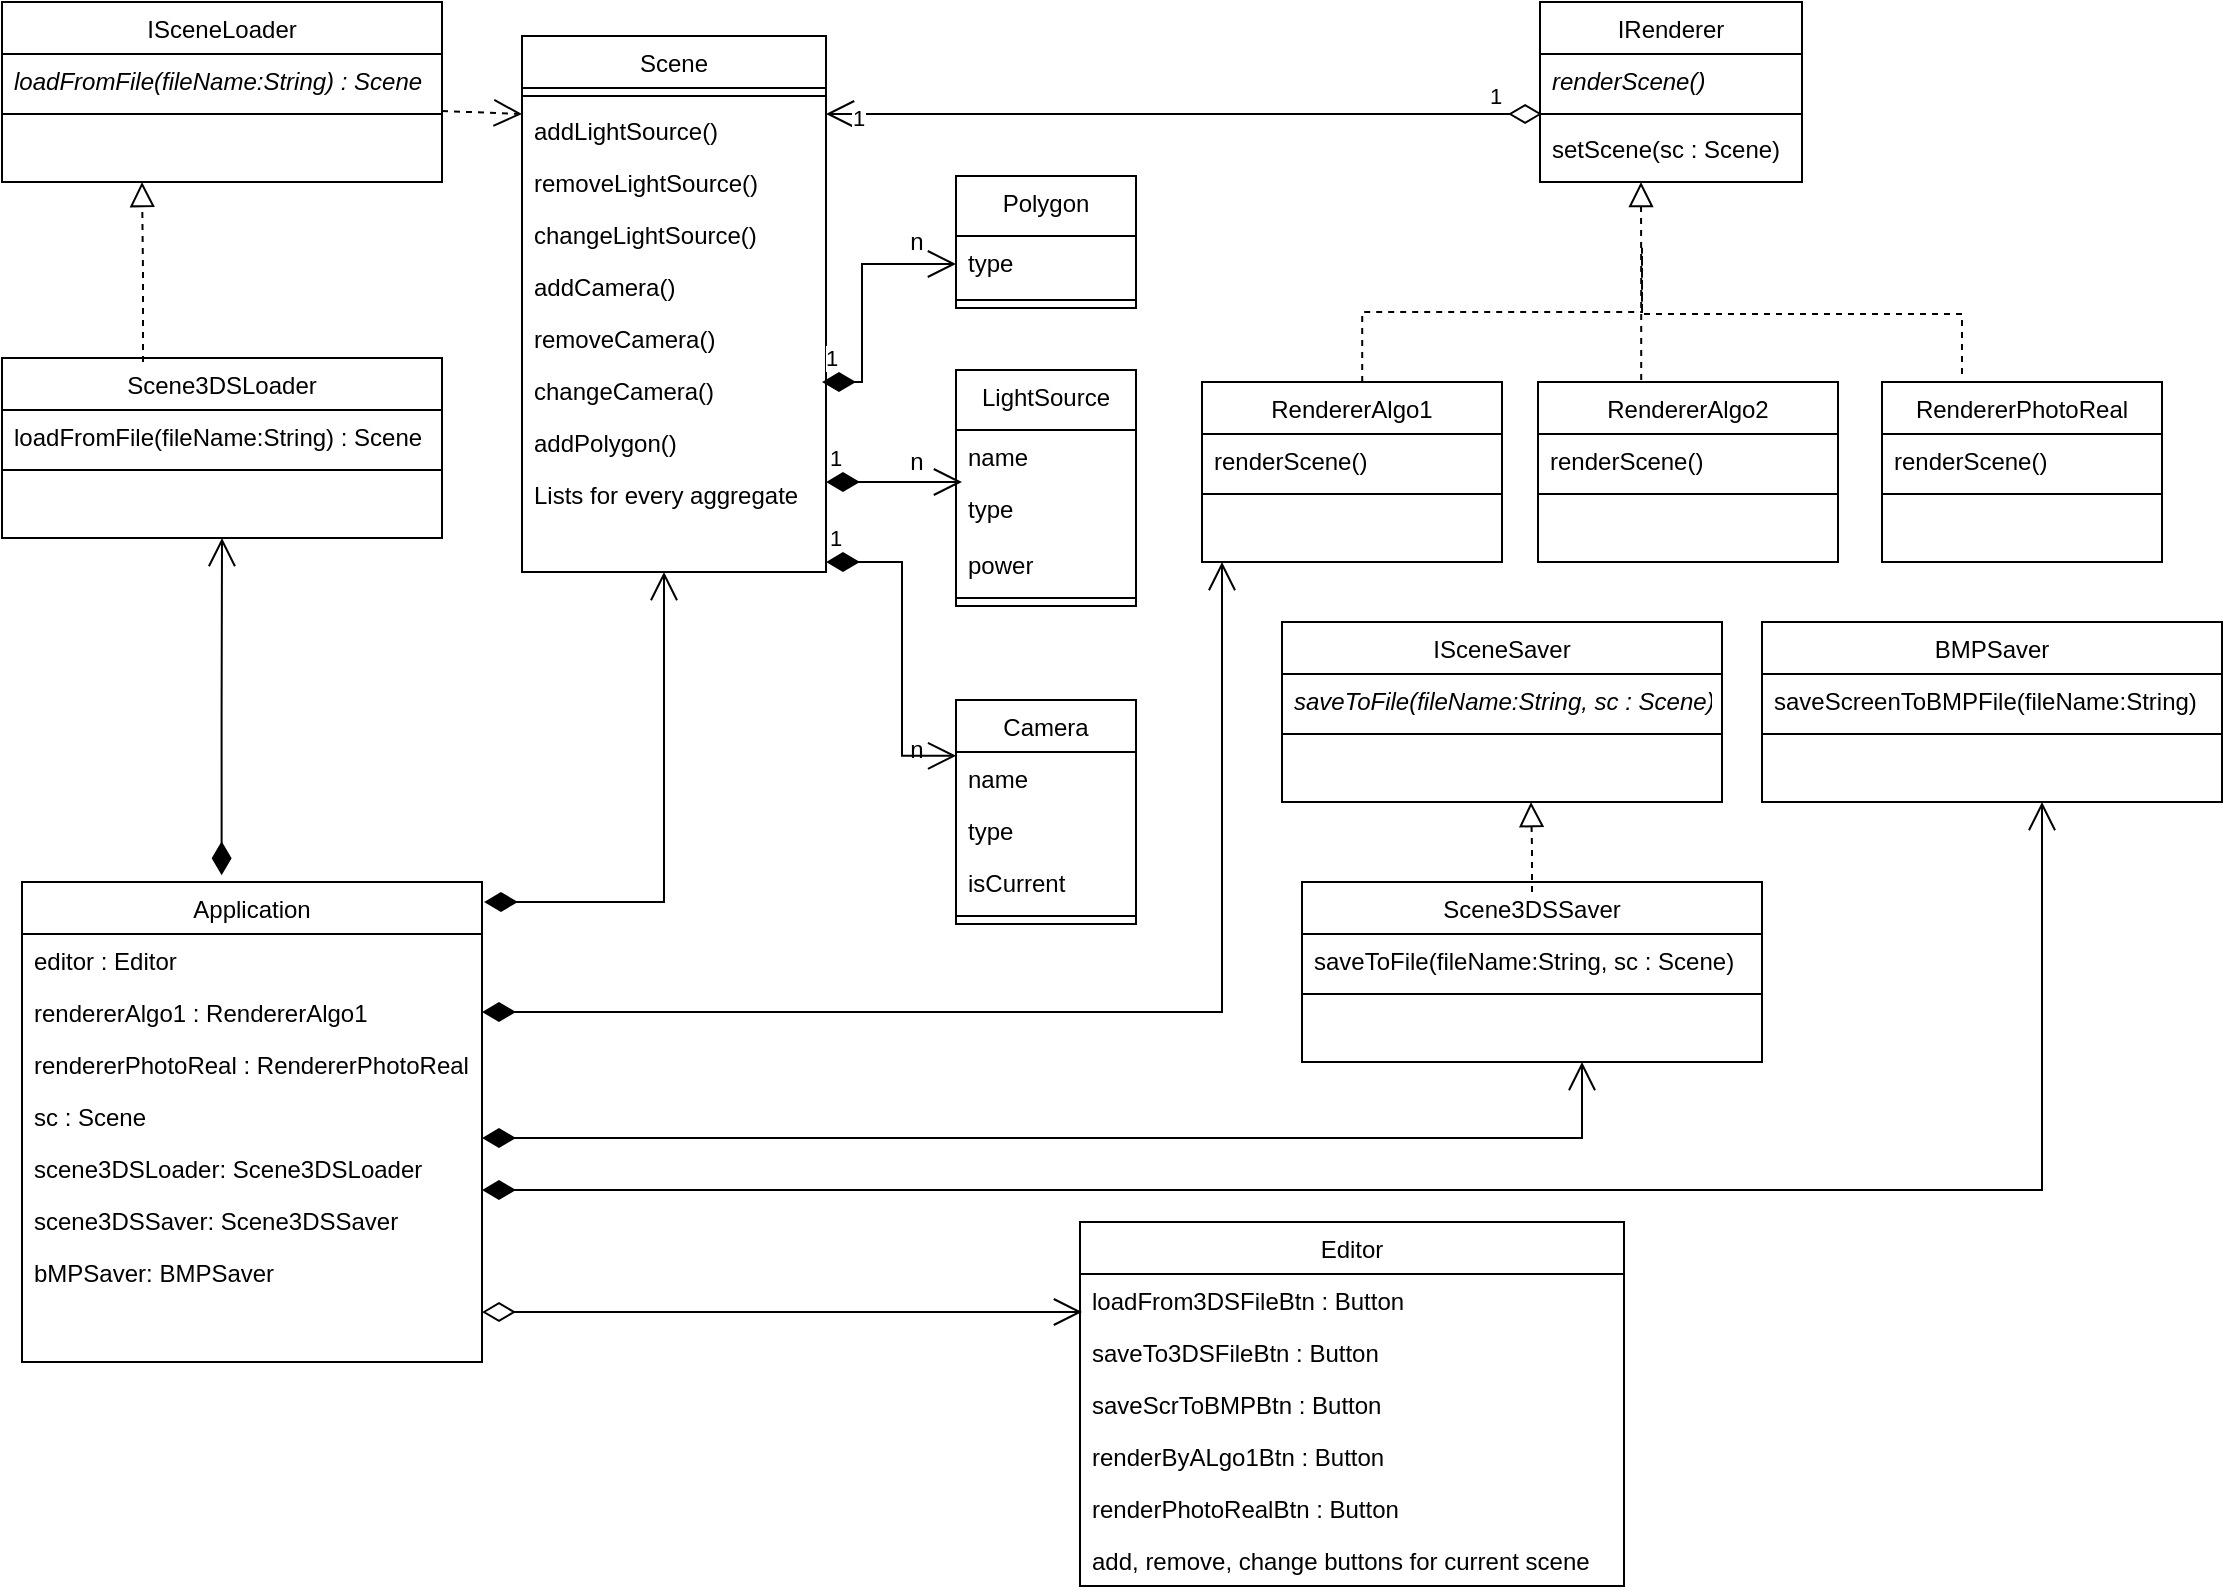 <mxfile version="16.5.2" type="device"><diagram id="C5RBs43oDa-KdzZeNtuy" name="Page-1"><mxGraphModel dx="1138" dy="497" grid="1" gridSize="10" guides="1" tooltips="1" connect="1" arrows="1" fold="1" page="1" pageScale="1" pageWidth="1390" pageHeight="980" math="0" shadow="0"><root><mxCell id="WIyWlLk6GJQsqaUBKTNV-0"/><mxCell id="WIyWlLk6GJQsqaUBKTNV-1" parent="WIyWlLk6GJQsqaUBKTNV-0"/><mxCell id="zkfFHV4jXpPFQw0GAbJ--6" value="Scene" style="swimlane;fontStyle=0;align=center;verticalAlign=top;childLayout=stackLayout;horizontal=1;startSize=26;horizontalStack=0;resizeParent=1;resizeLast=0;collapsible=1;marginBottom=0;rounded=0;shadow=0;strokeWidth=1;" parent="WIyWlLk6GJQsqaUBKTNV-1" vertex="1"><mxGeometry x="400" y="77" width="152" height="268" as="geometry"><mxRectangle x="120" y="360" width="160" height="26" as="alternateBounds"/></mxGeometry></mxCell><mxCell id="zkfFHV4jXpPFQw0GAbJ--9" value="" style="line;html=1;strokeWidth=1;align=left;verticalAlign=middle;spacingTop=-1;spacingLeft=3;spacingRight=3;rotatable=0;labelPosition=right;points=[];portConstraint=eastwest;" parent="zkfFHV4jXpPFQw0GAbJ--6" vertex="1"><mxGeometry y="26" width="152" height="8" as="geometry"/></mxCell><mxCell id="2hxpH5w9TuHF01aktV_q-33" value="addLightSource()" style="text;align=left;verticalAlign=top;spacingLeft=4;spacingRight=4;overflow=hidden;rotatable=0;points=[[0,0.5],[1,0.5]];portConstraint=eastwest;rounded=0;shadow=0;html=0;" parent="zkfFHV4jXpPFQw0GAbJ--6" vertex="1"><mxGeometry y="34" width="152" height="26" as="geometry"/></mxCell><mxCell id="2hxpH5w9TuHF01aktV_q-32" value="removeLightSource()" style="text;align=left;verticalAlign=top;spacingLeft=4;spacingRight=4;overflow=hidden;rotatable=0;points=[[0,0.5],[1,0.5]];portConstraint=eastwest;rounded=0;shadow=0;html=0;" parent="zkfFHV4jXpPFQw0GAbJ--6" vertex="1"><mxGeometry y="60" width="152" height="26" as="geometry"/></mxCell><mxCell id="2hxpH5w9TuHF01aktV_q-34" value="changeLightSource()" style="text;align=left;verticalAlign=top;spacingLeft=4;spacingRight=4;overflow=hidden;rotatable=0;points=[[0,0.5],[1,0.5]];portConstraint=eastwest;rounded=0;shadow=0;html=0;" parent="zkfFHV4jXpPFQw0GAbJ--6" vertex="1"><mxGeometry y="86" width="152" height="26" as="geometry"/></mxCell><mxCell id="6HVsxSzAW9lzDEwn9dUi-0" value="addCamera()" style="text;align=left;verticalAlign=top;spacingLeft=4;spacingRight=4;overflow=hidden;rotatable=0;points=[[0,0.5],[1,0.5]];portConstraint=eastwest;rounded=0;shadow=0;html=0;" vertex="1" parent="zkfFHV4jXpPFQw0GAbJ--6"><mxGeometry y="112" width="152" height="26" as="geometry"/></mxCell><mxCell id="6HVsxSzAW9lzDEwn9dUi-1" value="removeCamera()" style="text;align=left;verticalAlign=top;spacingLeft=4;spacingRight=4;overflow=hidden;rotatable=0;points=[[0,0.5],[1,0.5]];portConstraint=eastwest;rounded=0;shadow=0;html=0;" vertex="1" parent="zkfFHV4jXpPFQw0GAbJ--6"><mxGeometry y="138" width="152" height="26" as="geometry"/></mxCell><mxCell id="6HVsxSzAW9lzDEwn9dUi-2" value="changeCamera()" style="text;align=left;verticalAlign=top;spacingLeft=4;spacingRight=4;overflow=hidden;rotatable=0;points=[[0,0.5],[1,0.5]];portConstraint=eastwest;rounded=0;shadow=0;html=0;" vertex="1" parent="zkfFHV4jXpPFQw0GAbJ--6"><mxGeometry y="164" width="152" height="26" as="geometry"/></mxCell><mxCell id="6HVsxSzAW9lzDEwn9dUi-39" value="addPolygon()" style="text;align=left;verticalAlign=top;spacingLeft=4;spacingRight=4;overflow=hidden;rotatable=0;points=[[0,0.5],[1,0.5]];portConstraint=eastwest;rounded=0;shadow=0;html=0;" vertex="1" parent="zkfFHV4jXpPFQw0GAbJ--6"><mxGeometry y="190" width="152" height="26" as="geometry"/></mxCell><mxCell id="6HVsxSzAW9lzDEwn9dUi-40" value="Lists for every aggregate" style="text;align=left;verticalAlign=top;spacingLeft=4;spacingRight=4;overflow=hidden;rotatable=0;points=[[0,0.5],[1,0.5]];portConstraint=eastwest;rounded=0;shadow=0;html=0;" vertex="1" parent="zkfFHV4jXpPFQw0GAbJ--6"><mxGeometry y="216" width="152" height="26" as="geometry"/></mxCell><mxCell id="2hxpH5w9TuHF01aktV_q-7" value="LightSource" style="swimlane;fontStyle=0;align=center;verticalAlign=top;childLayout=stackLayout;horizontal=1;startSize=30;horizontalStack=0;resizeParent=1;resizeLast=0;collapsible=1;marginBottom=0;rounded=0;shadow=0;strokeWidth=1;" parent="WIyWlLk6GJQsqaUBKTNV-1" vertex="1"><mxGeometry x="617" y="244" width="90" height="118" as="geometry"><mxRectangle x="120" y="360" width="160" height="26" as="alternateBounds"/></mxGeometry></mxCell><mxCell id="2hxpH5w9TuHF01aktV_q-8" value="name" style="text;align=left;verticalAlign=top;spacingLeft=4;spacingRight=4;overflow=hidden;rotatable=0;points=[[0,0.5],[1,0.5]];portConstraint=eastwest;" parent="2hxpH5w9TuHF01aktV_q-7" vertex="1"><mxGeometry y="30" width="90" height="26" as="geometry"/></mxCell><mxCell id="2hxpH5w9TuHF01aktV_q-9" value="type" style="text;align=left;verticalAlign=top;spacingLeft=4;spacingRight=4;overflow=hidden;rotatable=0;points=[[0,0.5],[1,0.5]];portConstraint=eastwest;rounded=0;shadow=0;html=0;" parent="2hxpH5w9TuHF01aktV_q-7" vertex="1"><mxGeometry y="56" width="90" height="28" as="geometry"/></mxCell><mxCell id="6HVsxSzAW9lzDEwn9dUi-3" value="power" style="text;align=left;verticalAlign=top;spacingLeft=4;spacingRight=4;overflow=hidden;rotatable=0;points=[[0,0.5],[1,0.5]];portConstraint=eastwest;rounded=0;shadow=0;html=0;" vertex="1" parent="2hxpH5w9TuHF01aktV_q-7"><mxGeometry y="84" width="90" height="26" as="geometry"/></mxCell><mxCell id="2hxpH5w9TuHF01aktV_q-10" value="" style="line;html=1;strokeWidth=1;align=left;verticalAlign=middle;spacingTop=-1;spacingLeft=3;spacingRight=3;rotatable=0;labelPosition=right;points=[];portConstraint=eastwest;" parent="2hxpH5w9TuHF01aktV_q-7" vertex="1"><mxGeometry y="110" width="90" height="8" as="geometry"/></mxCell><mxCell id="2hxpH5w9TuHF01aktV_q-12" value="Camera" style="swimlane;fontStyle=0;align=center;verticalAlign=top;childLayout=stackLayout;horizontal=1;startSize=26;horizontalStack=0;resizeParent=1;resizeLast=0;collapsible=1;marginBottom=0;rounded=0;shadow=0;strokeWidth=1;" parent="WIyWlLk6GJQsqaUBKTNV-1" vertex="1"><mxGeometry x="617" y="409" width="90" height="112" as="geometry"><mxRectangle x="120" y="360" width="160" height="26" as="alternateBounds"/></mxGeometry></mxCell><mxCell id="2hxpH5w9TuHF01aktV_q-13" value="name" style="text;align=left;verticalAlign=top;spacingLeft=4;spacingRight=4;overflow=hidden;rotatable=0;points=[[0,0.5],[1,0.5]];portConstraint=eastwest;" parent="2hxpH5w9TuHF01aktV_q-12" vertex="1"><mxGeometry y="26" width="90" height="26" as="geometry"/></mxCell><mxCell id="2hxpH5w9TuHF01aktV_q-14" value="type" style="text;align=left;verticalAlign=top;spacingLeft=4;spacingRight=4;overflow=hidden;rotatable=0;points=[[0,0.5],[1,0.5]];portConstraint=eastwest;rounded=0;shadow=0;html=0;" parent="2hxpH5w9TuHF01aktV_q-12" vertex="1"><mxGeometry y="52" width="90" height="26" as="geometry"/></mxCell><mxCell id="2hxpH5w9TuHF01aktV_q-15" value="isCurrent" style="text;align=left;verticalAlign=top;spacingLeft=4;spacingRight=4;overflow=hidden;rotatable=0;points=[[0,0.5],[1,0.5]];portConstraint=eastwest;rounded=0;shadow=0;html=0;" parent="2hxpH5w9TuHF01aktV_q-12" vertex="1"><mxGeometry y="78" width="90" height="26" as="geometry"/></mxCell><mxCell id="2hxpH5w9TuHF01aktV_q-16" value="" style="line;html=1;strokeWidth=1;align=left;verticalAlign=middle;spacingTop=-1;spacingLeft=3;spacingRight=3;rotatable=0;labelPosition=right;points=[];portConstraint=eastwest;" parent="2hxpH5w9TuHF01aktV_q-12" vertex="1"><mxGeometry y="104" width="90" height="8" as="geometry"/></mxCell><mxCell id="2hxpH5w9TuHF01aktV_q-24" value="ISceneLoader" style="swimlane;fontStyle=0;align=center;verticalAlign=top;childLayout=stackLayout;horizontal=1;startSize=26;horizontalStack=0;resizeParent=1;resizeLast=0;collapsible=1;marginBottom=0;rounded=0;shadow=0;strokeWidth=1;" parent="WIyWlLk6GJQsqaUBKTNV-1" vertex="1"><mxGeometry x="140" y="60" width="220" height="90" as="geometry"><mxRectangle x="120" y="360" width="160" height="26" as="alternateBounds"/></mxGeometry></mxCell><mxCell id="2hxpH5w9TuHF01aktV_q-25" value="loadFromFile(fileName:String) : Scene" style="text;align=left;verticalAlign=top;spacingLeft=4;spacingRight=4;overflow=hidden;rotatable=0;points=[[0,0.5],[1,0.5]];portConstraint=eastwest;rounded=0;shadow=0;html=0;fontStyle=2" parent="2hxpH5w9TuHF01aktV_q-24" vertex="1"><mxGeometry y="26" width="220" height="26" as="geometry"/></mxCell><mxCell id="2hxpH5w9TuHF01aktV_q-26" value="" style="line;html=1;strokeWidth=1;align=left;verticalAlign=middle;spacingTop=-1;spacingLeft=3;spacingRight=3;rotatable=0;labelPosition=right;points=[];portConstraint=eastwest;" parent="2hxpH5w9TuHF01aktV_q-24" vertex="1"><mxGeometry y="52" width="220" height="8" as="geometry"/></mxCell><mxCell id="2hxpH5w9TuHF01aktV_q-27" value="Scene3DSLoader" style="swimlane;fontStyle=0;align=center;verticalAlign=top;childLayout=stackLayout;horizontal=1;startSize=26;horizontalStack=0;resizeParent=1;resizeLast=0;collapsible=1;marginBottom=0;rounded=0;shadow=0;strokeWidth=1;" parent="WIyWlLk6GJQsqaUBKTNV-1" vertex="1"><mxGeometry x="140" y="238" width="220" height="90" as="geometry"><mxRectangle x="120" y="360" width="160" height="26" as="alternateBounds"/></mxGeometry></mxCell><mxCell id="2hxpH5w9TuHF01aktV_q-28" value="loadFromFile(fileName:String) : Scene" style="text;align=left;verticalAlign=top;spacingLeft=4;spacingRight=4;overflow=hidden;rotatable=0;points=[[0,0.5],[1,0.5]];portConstraint=eastwest;rounded=0;shadow=0;html=0;fontStyle=0" parent="2hxpH5w9TuHF01aktV_q-27" vertex="1"><mxGeometry y="26" width="220" height="26" as="geometry"/></mxCell><mxCell id="2hxpH5w9TuHF01aktV_q-29" value="" style="line;html=1;strokeWidth=1;align=left;verticalAlign=middle;spacingTop=-1;spacingLeft=3;spacingRight=3;rotatable=0;labelPosition=right;points=[];portConstraint=eastwest;" parent="2hxpH5w9TuHF01aktV_q-27" vertex="1"><mxGeometry y="52" width="220" height="8" as="geometry"/></mxCell><mxCell id="2hxpH5w9TuHF01aktV_q-30" value="" style="endArrow=block;endSize=10;endFill=0;shadow=0;strokeWidth=1;rounded=0;edgeStyle=elbowEdgeStyle;elbow=vertical;dashed=1;" parent="WIyWlLk6GJQsqaUBKTNV-1" edge="1"><mxGeometry width="160" relative="1" as="geometry"><mxPoint x="210.5" y="240" as="sourcePoint"/><mxPoint x="210" y="150" as="targetPoint"/></mxGeometry></mxCell><mxCell id="2hxpH5w9TuHF01aktV_q-31" value="" style="endArrow=open;endFill=1;endSize=12;html=1;rounded=0;dashed=1;entryX=0;entryY=0.5;entryDx=0;entryDy=0;" parent="WIyWlLk6GJQsqaUBKTNV-1" edge="1"><mxGeometry width="160" relative="1" as="geometry"><mxPoint x="360" y="114.5" as="sourcePoint"/><mxPoint x="400" y="116" as="targetPoint"/></mxGeometry></mxCell><mxCell id="6HVsxSzAW9lzDEwn9dUi-5" value="1" style="endArrow=open;html=1;endSize=12;startArrow=diamondThin;startSize=14;startFill=1;edgeStyle=orthogonalEdgeStyle;align=left;verticalAlign=bottom;rounded=0;" edge="1" parent="WIyWlLk6GJQsqaUBKTNV-1"><mxGeometry x="-1" y="3" relative="1" as="geometry"><mxPoint x="552" y="300" as="sourcePoint"/><mxPoint x="620" y="300" as="targetPoint"/></mxGeometry></mxCell><mxCell id="6HVsxSzAW9lzDEwn9dUi-6" value="n" style="text;html=1;align=center;verticalAlign=middle;resizable=0;points=[];autosize=1;strokeColor=none;fillColor=none;" vertex="1" parent="WIyWlLk6GJQsqaUBKTNV-1"><mxGeometry x="587" y="280" width="20" height="20" as="geometry"/></mxCell><mxCell id="6HVsxSzAW9lzDEwn9dUi-11" value="1" style="endArrow=open;html=1;endSize=12;startArrow=diamondThin;startSize=14;startFill=1;edgeStyle=orthogonalEdgeStyle;align=left;verticalAlign=bottom;rounded=0;entryX=0.001;entryY=0.073;entryDx=0;entryDy=0;entryPerimeter=0;" edge="1" parent="WIyWlLk6GJQsqaUBKTNV-1" target="2hxpH5w9TuHF01aktV_q-13"><mxGeometry x="-1" y="3" relative="1" as="geometry"><mxPoint x="552" y="340" as="sourcePoint"/><mxPoint x="590" y="460" as="targetPoint"/><Array as="points"><mxPoint x="590" y="340"/><mxPoint x="590" y="437"/></Array></mxGeometry></mxCell><mxCell id="6HVsxSzAW9lzDEwn9dUi-12" value="n" style="text;html=1;align=center;verticalAlign=middle;resizable=0;points=[];autosize=1;strokeColor=none;fillColor=none;" vertex="1" parent="WIyWlLk6GJQsqaUBKTNV-1"><mxGeometry x="587" y="424" width="20" height="20" as="geometry"/></mxCell><mxCell id="6HVsxSzAW9lzDEwn9dUi-13" value="IRenderer" style="swimlane;fontStyle=0;align=center;verticalAlign=top;childLayout=stackLayout;horizontal=1;startSize=26;horizontalStack=0;resizeParent=1;resizeLast=0;collapsible=1;marginBottom=0;rounded=0;shadow=0;strokeWidth=1;" vertex="1" parent="WIyWlLk6GJQsqaUBKTNV-1"><mxGeometry x="909" y="60" width="131" height="90" as="geometry"><mxRectangle x="120" y="360" width="160" height="26" as="alternateBounds"/></mxGeometry></mxCell><mxCell id="6HVsxSzAW9lzDEwn9dUi-14" value="renderScene()" style="text;align=left;verticalAlign=top;spacingLeft=4;spacingRight=4;overflow=hidden;rotatable=0;points=[[0,0.5],[1,0.5]];portConstraint=eastwest;rounded=0;shadow=0;html=0;fontStyle=2" vertex="1" parent="6HVsxSzAW9lzDEwn9dUi-13"><mxGeometry y="26" width="131" height="26" as="geometry"/></mxCell><mxCell id="6HVsxSzAW9lzDEwn9dUi-15" value="" style="line;html=1;strokeWidth=1;align=left;verticalAlign=middle;spacingTop=-1;spacingLeft=3;spacingRight=3;rotatable=0;labelPosition=right;points=[];portConstraint=eastwest;" vertex="1" parent="6HVsxSzAW9lzDEwn9dUi-13"><mxGeometry y="52" width="131" height="8" as="geometry"/></mxCell><mxCell id="6HVsxSzAW9lzDEwn9dUi-41" value="setScene(sc : Scene)" style="text;align=left;verticalAlign=top;spacingLeft=4;spacingRight=4;overflow=hidden;rotatable=0;points=[[0,0.5],[1,0.5]];portConstraint=eastwest;rounded=0;shadow=0;html=0;fontStyle=0" vertex="1" parent="6HVsxSzAW9lzDEwn9dUi-13"><mxGeometry y="60" width="131" height="26" as="geometry"/></mxCell><mxCell id="6HVsxSzAW9lzDEwn9dUi-16" value="RendererAlgo1" style="swimlane;fontStyle=0;align=center;verticalAlign=top;childLayout=stackLayout;horizontal=1;startSize=26;horizontalStack=0;resizeParent=1;resizeLast=0;collapsible=1;marginBottom=0;rounded=0;shadow=0;strokeWidth=1;" vertex="1" parent="WIyWlLk6GJQsqaUBKTNV-1"><mxGeometry x="740" y="250" width="150" height="90" as="geometry"><mxRectangle x="120" y="360" width="160" height="26" as="alternateBounds"/></mxGeometry></mxCell><mxCell id="6HVsxSzAW9lzDEwn9dUi-17" value="renderScene()" style="text;align=left;verticalAlign=top;spacingLeft=4;spacingRight=4;overflow=hidden;rotatable=0;points=[[0,0.5],[1,0.5]];portConstraint=eastwest;rounded=0;shadow=0;html=0;fontStyle=0" vertex="1" parent="6HVsxSzAW9lzDEwn9dUi-16"><mxGeometry y="26" width="150" height="26" as="geometry"/></mxCell><mxCell id="6HVsxSzAW9lzDEwn9dUi-18" value="" style="line;html=1;strokeWidth=1;align=left;verticalAlign=middle;spacingTop=-1;spacingLeft=3;spacingRight=3;rotatable=0;labelPosition=right;points=[];portConstraint=eastwest;" vertex="1" parent="6HVsxSzAW9lzDEwn9dUi-16"><mxGeometry y="52" width="150" height="8" as="geometry"/></mxCell><mxCell id="6HVsxSzAW9lzDEwn9dUi-19" value="RendererAlgo2" style="swimlane;fontStyle=0;align=center;verticalAlign=top;childLayout=stackLayout;horizontal=1;startSize=26;horizontalStack=0;resizeParent=1;resizeLast=0;collapsible=1;marginBottom=0;rounded=0;shadow=0;strokeWidth=1;" vertex="1" parent="WIyWlLk6GJQsqaUBKTNV-1"><mxGeometry x="908" y="250" width="150" height="90" as="geometry"><mxRectangle x="120" y="360" width="160" height="26" as="alternateBounds"/></mxGeometry></mxCell><mxCell id="6HVsxSzAW9lzDEwn9dUi-20" value="renderScene()" style="text;align=left;verticalAlign=top;spacingLeft=4;spacingRight=4;overflow=hidden;rotatable=0;points=[[0,0.5],[1,0.5]];portConstraint=eastwest;rounded=0;shadow=0;html=0;fontStyle=0" vertex="1" parent="6HVsxSzAW9lzDEwn9dUi-19"><mxGeometry y="26" width="150" height="26" as="geometry"/></mxCell><mxCell id="6HVsxSzAW9lzDEwn9dUi-21" value="" style="line;html=1;strokeWidth=1;align=left;verticalAlign=middle;spacingTop=-1;spacingLeft=3;spacingRight=3;rotatable=0;labelPosition=right;points=[];portConstraint=eastwest;" vertex="1" parent="6HVsxSzAW9lzDEwn9dUi-19"><mxGeometry y="52" width="150" height="8" as="geometry"/></mxCell><mxCell id="6HVsxSzAW9lzDEwn9dUi-22" value="RendererPhotoReal" style="swimlane;fontStyle=0;align=center;verticalAlign=top;childLayout=stackLayout;horizontal=1;startSize=26;horizontalStack=0;resizeParent=1;resizeLast=0;collapsible=1;marginBottom=0;rounded=0;shadow=0;strokeWidth=1;" vertex="1" parent="WIyWlLk6GJQsqaUBKTNV-1"><mxGeometry x="1080" y="250" width="140" height="90" as="geometry"><mxRectangle x="120" y="360" width="160" height="26" as="alternateBounds"/></mxGeometry></mxCell><mxCell id="6HVsxSzAW9lzDEwn9dUi-23" value="renderScene()" style="text;align=left;verticalAlign=top;spacingLeft=4;spacingRight=4;overflow=hidden;rotatable=0;points=[[0,0.5],[1,0.5]];portConstraint=eastwest;rounded=0;shadow=0;html=0;fontStyle=0" vertex="1" parent="6HVsxSzAW9lzDEwn9dUi-22"><mxGeometry y="26" width="140" height="26" as="geometry"/></mxCell><mxCell id="6HVsxSzAW9lzDEwn9dUi-24" value="" style="line;html=1;strokeWidth=1;align=left;verticalAlign=middle;spacingTop=-1;spacingLeft=3;spacingRight=3;rotatable=0;labelPosition=right;points=[];portConstraint=eastwest;" vertex="1" parent="6HVsxSzAW9lzDEwn9dUi-22"><mxGeometry y="52" width="140" height="8" as="geometry"/></mxCell><mxCell id="6HVsxSzAW9lzDEwn9dUi-25" value="" style="endArrow=block;endSize=10;endFill=0;shadow=0;strokeWidth=1;rounded=0;edgeStyle=elbowEdgeStyle;elbow=vertical;dashed=1;exitX=0.344;exitY=-0.011;exitDx=0;exitDy=0;exitPerimeter=0;" edge="1" parent="WIyWlLk6GJQsqaUBKTNV-1" source="6HVsxSzAW9lzDEwn9dUi-19"><mxGeometry width="160" relative="1" as="geometry"><mxPoint x="960" y="240" as="sourcePoint"/><mxPoint x="959.5" y="150" as="targetPoint"/></mxGeometry></mxCell><mxCell id="6HVsxSzAW9lzDEwn9dUi-26" value="" style="endArrow=none;endFill=0;shadow=0;strokeWidth=1;rounded=0;edgeStyle=elbowEdgeStyle;elbow=vertical;dashed=1;exitX=0.344;exitY=-0.011;exitDx=0;exitDy=0;exitPerimeter=0;" edge="1" parent="WIyWlLk6GJQsqaUBKTNV-1"><mxGeometry width="160" relative="1" as="geometry"><mxPoint x="820.1" y="250" as="sourcePoint"/><mxPoint x="960" y="180" as="targetPoint"/></mxGeometry></mxCell><mxCell id="6HVsxSzAW9lzDEwn9dUi-27" value="" style="endArrow=none;endFill=0;shadow=0;strokeWidth=1;rounded=0;edgeStyle=elbowEdgeStyle;elbow=vertical;dashed=1;exitX=0.344;exitY=-0.011;exitDx=0;exitDy=0;exitPerimeter=0;" edge="1" parent="WIyWlLk6GJQsqaUBKTNV-1"><mxGeometry width="160" relative="1" as="geometry"><mxPoint x="1120" y="246" as="sourcePoint"/><mxPoint x="960" y="186" as="targetPoint"/><Array as="points"><mxPoint x="1030" y="216"/></Array></mxGeometry></mxCell><mxCell id="6HVsxSzAW9lzDEwn9dUi-28" value="Editor" style="swimlane;fontStyle=0;align=center;verticalAlign=top;childLayout=stackLayout;horizontal=1;startSize=26;horizontalStack=0;resizeParent=1;resizeLast=0;collapsible=1;marginBottom=0;rounded=0;shadow=0;strokeWidth=1;" vertex="1" parent="WIyWlLk6GJQsqaUBKTNV-1"><mxGeometry x="679" y="670" width="272" height="182" as="geometry"><mxRectangle x="120" y="360" width="160" height="26" as="alternateBounds"/></mxGeometry></mxCell><mxCell id="6HVsxSzAW9lzDEwn9dUi-67" value="loadFrom3DSFileBtn : Button" style="text;align=left;verticalAlign=top;spacingLeft=4;spacingRight=4;overflow=hidden;rotatable=0;points=[[0,0.5],[1,0.5]];portConstraint=eastwest;rounded=0;shadow=0;html=0;" vertex="1" parent="6HVsxSzAW9lzDEwn9dUi-28"><mxGeometry y="26" width="272" height="26" as="geometry"/></mxCell><mxCell id="6HVsxSzAW9lzDEwn9dUi-68" value="saveTo3DSFileBtn : Button" style="text;align=left;verticalAlign=top;spacingLeft=4;spacingRight=4;overflow=hidden;rotatable=0;points=[[0,0.5],[1,0.5]];portConstraint=eastwest;rounded=0;shadow=0;html=0;" vertex="1" parent="6HVsxSzAW9lzDEwn9dUi-28"><mxGeometry y="52" width="272" height="26" as="geometry"/></mxCell><mxCell id="6HVsxSzAW9lzDEwn9dUi-69" value="saveScrToBMPBtn : Button" style="text;align=left;verticalAlign=top;spacingLeft=4;spacingRight=4;overflow=hidden;rotatable=0;points=[[0,0.5],[1,0.5]];portConstraint=eastwest;rounded=0;shadow=0;html=0;" vertex="1" parent="6HVsxSzAW9lzDEwn9dUi-28"><mxGeometry y="78" width="272" height="26" as="geometry"/></mxCell><mxCell id="6HVsxSzAW9lzDEwn9dUi-70" value="renderByALgo1Btn : Button" style="text;align=left;verticalAlign=top;spacingLeft=4;spacingRight=4;overflow=hidden;rotatable=0;points=[[0,0.5],[1,0.5]];portConstraint=eastwest;rounded=0;shadow=0;html=0;" vertex="1" parent="6HVsxSzAW9lzDEwn9dUi-28"><mxGeometry y="104" width="272" height="26" as="geometry"/></mxCell><mxCell id="6HVsxSzAW9lzDEwn9dUi-71" value="renderPhotoRealBtn : Button" style="text;align=left;verticalAlign=top;spacingLeft=4;spacingRight=4;overflow=hidden;rotatable=0;points=[[0,0.5],[1,0.5]];portConstraint=eastwest;rounded=0;shadow=0;html=0;" vertex="1" parent="6HVsxSzAW9lzDEwn9dUi-28"><mxGeometry y="130" width="272" height="26" as="geometry"/></mxCell><mxCell id="6HVsxSzAW9lzDEwn9dUi-72" value="add, remove, change buttons for current scene" style="text;align=left;verticalAlign=top;spacingLeft=4;spacingRight=4;overflow=hidden;rotatable=0;points=[[0,0.5],[1,0.5]];portConstraint=eastwest;rounded=0;shadow=0;html=0;" vertex="1" parent="6HVsxSzAW9lzDEwn9dUi-28"><mxGeometry y="156" width="272" height="26" as="geometry"/></mxCell><mxCell id="6HVsxSzAW9lzDEwn9dUi-31" value="Polygon" style="swimlane;fontStyle=0;align=center;verticalAlign=top;childLayout=stackLayout;horizontal=1;startSize=30;horizontalStack=0;resizeParent=1;resizeLast=0;collapsible=1;marginBottom=0;rounded=0;shadow=0;strokeWidth=1;" vertex="1" parent="WIyWlLk6GJQsqaUBKTNV-1"><mxGeometry x="617" y="147" width="90" height="66" as="geometry"><mxRectangle x="120" y="360" width="160" height="26" as="alternateBounds"/></mxGeometry></mxCell><mxCell id="6HVsxSzAW9lzDEwn9dUi-33" value="type" style="text;align=left;verticalAlign=top;spacingLeft=4;spacingRight=4;overflow=hidden;rotatable=0;points=[[0,0.5],[1,0.5]];portConstraint=eastwest;rounded=0;shadow=0;html=0;" vertex="1" parent="6HVsxSzAW9lzDEwn9dUi-31"><mxGeometry y="30" width="90" height="28" as="geometry"/></mxCell><mxCell id="6HVsxSzAW9lzDEwn9dUi-36" value="" style="line;html=1;strokeWidth=1;align=left;verticalAlign=middle;spacingTop=-1;spacingLeft=3;spacingRight=3;rotatable=0;labelPosition=right;points=[];portConstraint=eastwest;" vertex="1" parent="6HVsxSzAW9lzDEwn9dUi-31"><mxGeometry y="58" width="90" height="8" as="geometry"/></mxCell><mxCell id="6HVsxSzAW9lzDEwn9dUi-37" value="1" style="endArrow=open;html=1;endSize=12;startArrow=diamondThin;startSize=14;startFill=1;edgeStyle=orthogonalEdgeStyle;align=left;verticalAlign=bottom;rounded=0;entryX=0;entryY=0.5;entryDx=0;entryDy=0;" edge="1" parent="WIyWlLk6GJQsqaUBKTNV-1" target="6HVsxSzAW9lzDEwn9dUi-33"><mxGeometry x="-1" y="3" relative="1" as="geometry"><mxPoint x="550" y="250" as="sourcePoint"/><mxPoint x="627" y="310" as="targetPoint"/><Array as="points"><mxPoint x="570" y="250"/><mxPoint x="570" y="191"/></Array></mxGeometry></mxCell><mxCell id="6HVsxSzAW9lzDEwn9dUi-38" value="n" style="text;html=1;align=center;verticalAlign=middle;resizable=0;points=[];autosize=1;strokeColor=none;fillColor=none;" vertex="1" parent="WIyWlLk6GJQsqaUBKTNV-1"><mxGeometry x="587" y="170" width="20" height="20" as="geometry"/></mxCell><mxCell id="6HVsxSzAW9lzDEwn9dUi-43" value="1" style="endArrow=open;html=1;endSize=12;startArrow=diamondThin;startSize=14;startFill=0;edgeStyle=orthogonalEdgeStyle;align=left;verticalAlign=bottom;rounded=0;exitX=0.008;exitY=-0.154;exitDx=0;exitDy=0;exitPerimeter=0;entryX=1;entryY=0.5;entryDx=0;entryDy=0;" edge="1" parent="WIyWlLk6GJQsqaUBKTNV-1" source="6HVsxSzAW9lzDEwn9dUi-41"><mxGeometry x="-0.844" relative="1" as="geometry"><mxPoint x="798" y="134.5" as="sourcePoint"/><mxPoint x="552" y="116" as="targetPoint"/><Array as="points"><mxPoint x="590" y="116"/><mxPoint x="590" y="116"/></Array><mxPoint as="offset"/></mxGeometry></mxCell><mxCell id="6HVsxSzAW9lzDEwn9dUi-44" value="1" style="edgeLabel;html=1;align=center;verticalAlign=middle;resizable=0;points=[];" vertex="1" connectable="0" parent="6HVsxSzAW9lzDEwn9dUi-43"><mxGeometry x="0.911" y="2" relative="1" as="geometry"><mxPoint as="offset"/></mxGeometry></mxCell><mxCell id="6HVsxSzAW9lzDEwn9dUi-45" value="ISceneSaver" style="swimlane;fontStyle=0;align=center;verticalAlign=top;childLayout=stackLayout;horizontal=1;startSize=26;horizontalStack=0;resizeParent=1;resizeLast=0;collapsible=1;marginBottom=0;rounded=0;shadow=0;strokeWidth=1;" vertex="1" parent="WIyWlLk6GJQsqaUBKTNV-1"><mxGeometry x="780" y="370" width="220" height="90" as="geometry"><mxRectangle x="120" y="360" width="160" height="26" as="alternateBounds"/></mxGeometry></mxCell><mxCell id="6HVsxSzAW9lzDEwn9dUi-46" value="saveToFile(fileName:String, sc : Scene)" style="text;align=left;verticalAlign=top;spacingLeft=4;spacingRight=4;overflow=hidden;rotatable=0;points=[[0,0.5],[1,0.5]];portConstraint=eastwest;rounded=0;shadow=0;html=0;fontStyle=2" vertex="1" parent="6HVsxSzAW9lzDEwn9dUi-45"><mxGeometry y="26" width="220" height="26" as="geometry"/></mxCell><mxCell id="6HVsxSzAW9lzDEwn9dUi-47" value="" style="line;html=1;strokeWidth=1;align=left;verticalAlign=middle;spacingTop=-1;spacingLeft=3;spacingRight=3;rotatable=0;labelPosition=right;points=[];portConstraint=eastwest;" vertex="1" parent="6HVsxSzAW9lzDEwn9dUi-45"><mxGeometry y="52" width="220" height="8" as="geometry"/></mxCell><mxCell id="6HVsxSzAW9lzDEwn9dUi-48" value="Scene3DSSaver" style="swimlane;fontStyle=0;align=center;verticalAlign=top;childLayout=stackLayout;horizontal=1;startSize=26;horizontalStack=0;resizeParent=1;resizeLast=0;collapsible=1;marginBottom=0;rounded=0;shadow=0;strokeWidth=1;" vertex="1" parent="WIyWlLk6GJQsqaUBKTNV-1"><mxGeometry x="790" y="500" width="230" height="90" as="geometry"><mxRectangle x="120" y="360" width="160" height="26" as="alternateBounds"/></mxGeometry></mxCell><mxCell id="6HVsxSzAW9lzDEwn9dUi-49" value="saveToFile(fileName:String, sc : Scene)" style="text;align=left;verticalAlign=top;spacingLeft=4;spacingRight=4;overflow=hidden;rotatable=0;points=[[0,0.5],[1,0.5]];portConstraint=eastwest;rounded=0;shadow=0;html=0;fontStyle=0" vertex="1" parent="6HVsxSzAW9lzDEwn9dUi-48"><mxGeometry y="26" width="230" height="26" as="geometry"/></mxCell><mxCell id="6HVsxSzAW9lzDEwn9dUi-50" value="" style="line;html=1;strokeWidth=1;align=left;verticalAlign=middle;spacingTop=-1;spacingLeft=3;spacingRight=3;rotatable=0;labelPosition=right;points=[];portConstraint=eastwest;" vertex="1" parent="6HVsxSzAW9lzDEwn9dUi-48"><mxGeometry y="52" width="230" height="8" as="geometry"/></mxCell><mxCell id="6HVsxSzAW9lzDEwn9dUi-51" value="" style="endArrow=block;endSize=10;endFill=0;shadow=0;strokeWidth=1;rounded=0;edgeStyle=elbowEdgeStyle;elbow=vertical;dashed=1;" edge="1" parent="WIyWlLk6GJQsqaUBKTNV-1"><mxGeometry width="160" relative="1" as="geometry"><mxPoint x="905" y="505" as="sourcePoint"/><mxPoint x="904.5" y="460" as="targetPoint"/></mxGeometry></mxCell><mxCell id="6HVsxSzAW9lzDEwn9dUi-53" value="BMPSaver" style="swimlane;fontStyle=0;align=center;verticalAlign=top;childLayout=stackLayout;horizontal=1;startSize=26;horizontalStack=0;resizeParent=1;resizeLast=0;collapsible=1;marginBottom=0;rounded=0;shadow=0;strokeWidth=1;" vertex="1" parent="WIyWlLk6GJQsqaUBKTNV-1"><mxGeometry x="1020" y="370" width="230" height="90" as="geometry"><mxRectangle x="120" y="360" width="160" height="26" as="alternateBounds"/></mxGeometry></mxCell><mxCell id="6HVsxSzAW9lzDEwn9dUi-54" value="saveScreenToBMPFile(fileName:String)" style="text;align=left;verticalAlign=top;spacingLeft=4;spacingRight=4;overflow=hidden;rotatable=0;points=[[0,0.5],[1,0.5]];portConstraint=eastwest;rounded=0;shadow=0;html=0;fontStyle=0" vertex="1" parent="6HVsxSzAW9lzDEwn9dUi-53"><mxGeometry y="26" width="230" height="26" as="geometry"/></mxCell><mxCell id="6HVsxSzAW9lzDEwn9dUi-55" value="" style="line;html=1;strokeWidth=1;align=left;verticalAlign=middle;spacingTop=-1;spacingLeft=3;spacingRight=3;rotatable=0;labelPosition=right;points=[];portConstraint=eastwest;" vertex="1" parent="6HVsxSzAW9lzDEwn9dUi-53"><mxGeometry y="52" width="230" height="8" as="geometry"/></mxCell><mxCell id="6HVsxSzAW9lzDEwn9dUi-56" value="Application" style="swimlane;fontStyle=0;align=center;verticalAlign=top;childLayout=stackLayout;horizontal=1;startSize=26;horizontalStack=0;resizeParent=1;resizeLast=0;collapsible=1;marginBottom=0;rounded=0;shadow=0;strokeWidth=1;" vertex="1" parent="WIyWlLk6GJQsqaUBKTNV-1"><mxGeometry x="150" y="500" width="230" height="240" as="geometry"><mxRectangle x="120" y="360" width="160" height="26" as="alternateBounds"/></mxGeometry></mxCell><mxCell id="6HVsxSzAW9lzDEwn9dUi-62" value="editor : Editor" style="text;align=left;verticalAlign=top;spacingLeft=4;spacingRight=4;overflow=hidden;rotatable=0;points=[[0,0.5],[1,0.5]];portConstraint=eastwest;rounded=0;shadow=0;html=0;" vertex="1" parent="6HVsxSzAW9lzDEwn9dUi-56"><mxGeometry y="26" width="230" height="26" as="geometry"/></mxCell><mxCell id="6HVsxSzAW9lzDEwn9dUi-63" value="rendererAlgo1 : RendererAlgo1" style="text;align=left;verticalAlign=top;spacingLeft=4;spacingRight=4;overflow=hidden;rotatable=0;points=[[0,0.5],[1,0.5]];portConstraint=eastwest;rounded=0;shadow=0;html=0;" vertex="1" parent="6HVsxSzAW9lzDEwn9dUi-56"><mxGeometry y="52" width="230" height="26" as="geometry"/></mxCell><mxCell id="6HVsxSzAW9lzDEwn9dUi-64" value="rendererPhotoReal : RendererPhotoReal" style="text;align=left;verticalAlign=top;spacingLeft=4;spacingRight=4;overflow=hidden;rotatable=0;points=[[0,0.5],[1,0.5]];portConstraint=eastwest;rounded=0;shadow=0;html=0;" vertex="1" parent="6HVsxSzAW9lzDEwn9dUi-56"><mxGeometry y="78" width="230" height="26" as="geometry"/></mxCell><mxCell id="6HVsxSzAW9lzDEwn9dUi-65" value="sc : Scene" style="text;align=left;verticalAlign=top;spacingLeft=4;spacingRight=4;overflow=hidden;rotatable=0;points=[[0,0.5],[1,0.5]];portConstraint=eastwest;rounded=0;shadow=0;html=0;" vertex="1" parent="6HVsxSzAW9lzDEwn9dUi-56"><mxGeometry y="104" width="230" height="26" as="geometry"/></mxCell><mxCell id="6HVsxSzAW9lzDEwn9dUi-75" value="scene3DSLoader: Scene3DSLoader" style="text;align=left;verticalAlign=top;spacingLeft=4;spacingRight=4;overflow=hidden;rotatable=0;points=[[0,0.5],[1,0.5]];portConstraint=eastwest;rounded=0;shadow=0;html=0;" vertex="1" parent="6HVsxSzAW9lzDEwn9dUi-56"><mxGeometry y="130" width="230" height="26" as="geometry"/></mxCell><mxCell id="6HVsxSzAW9lzDEwn9dUi-76" value="scene3DSSaver: Scene3DSSaver" style="text;align=left;verticalAlign=top;spacingLeft=4;spacingRight=4;overflow=hidden;rotatable=0;points=[[0,0.5],[1,0.5]];portConstraint=eastwest;rounded=0;shadow=0;html=0;" vertex="1" parent="6HVsxSzAW9lzDEwn9dUi-56"><mxGeometry y="156" width="230" height="26" as="geometry"/></mxCell><mxCell id="6HVsxSzAW9lzDEwn9dUi-77" value="bMPSaver: BMPSaver" style="text;align=left;verticalAlign=top;spacingLeft=4;spacingRight=4;overflow=hidden;rotatable=0;points=[[0,0.5],[1,0.5]];portConstraint=eastwest;rounded=0;shadow=0;html=0;" vertex="1" parent="6HVsxSzAW9lzDEwn9dUi-56"><mxGeometry y="182" width="230" height="26" as="geometry"/></mxCell><mxCell id="6HVsxSzAW9lzDEwn9dUi-58" value="" style="endArrow=open;html=1;endSize=12;startArrow=diamondThin;startSize=14;startFill=0;edgeStyle=orthogonalEdgeStyle;align=left;verticalAlign=bottom;rounded=0;" edge="1" parent="WIyWlLk6GJQsqaUBKTNV-1"><mxGeometry x="-0.4" y="-50" relative="1" as="geometry"><mxPoint x="380" y="715" as="sourcePoint"/><mxPoint x="680" y="715" as="targetPoint"/><Array as="points"><mxPoint x="680" y="715"/></Array><mxPoint as="offset"/></mxGeometry></mxCell><mxCell id="6HVsxSzAW9lzDEwn9dUi-78" value="" style="endArrow=open;html=1;endSize=12;startArrow=diamondThin;startSize=14;startFill=1;edgeStyle=orthogonalEdgeStyle;align=left;verticalAlign=bottom;rounded=0;entryX=0.5;entryY=1;entryDx=0;entryDy=0;exitX=0.434;exitY=-0.014;exitDx=0;exitDy=0;exitPerimeter=0;" edge="1" parent="WIyWlLk6GJQsqaUBKTNV-1" source="6HVsxSzAW9lzDEwn9dUi-56" target="2hxpH5w9TuHF01aktV_q-27"><mxGeometry x="-0.595" y="-86" relative="1" as="geometry"><mxPoint x="250" y="490" as="sourcePoint"/><mxPoint x="370" y="422" as="targetPoint"/><Array as="points"/><mxPoint x="-2" y="1" as="offset"/></mxGeometry></mxCell><mxCell id="6HVsxSzAW9lzDEwn9dUi-80" value="" style="endArrow=open;html=1;endSize=12;startArrow=diamondThin;startSize=14;startFill=1;edgeStyle=orthogonalEdgeStyle;align=left;verticalAlign=bottom;rounded=0;" edge="1" parent="WIyWlLk6GJQsqaUBKTNV-1"><mxGeometry x="-0.595" y="-86" relative="1" as="geometry"><mxPoint x="381" y="510" as="sourcePoint"/><mxPoint x="471" y="345" as="targetPoint"/><Array as="points"><mxPoint x="471" y="510"/></Array><mxPoint x="-2" y="1" as="offset"/></mxGeometry></mxCell><mxCell id="6HVsxSzAW9lzDEwn9dUi-81" value="" style="endArrow=open;html=1;endSize=12;startArrow=diamondThin;startSize=14;startFill=1;edgeStyle=orthogonalEdgeStyle;align=left;verticalAlign=bottom;rounded=0;" edge="1" parent="WIyWlLk6GJQsqaUBKTNV-1"><mxGeometry x="-0.595" y="-86" relative="1" as="geometry"><mxPoint x="380" y="565" as="sourcePoint"/><mxPoint x="750" y="340" as="targetPoint"/><Array as="points"><mxPoint x="750" y="565"/><mxPoint x="750" y="345"/></Array><mxPoint x="-2" y="1" as="offset"/></mxGeometry></mxCell><mxCell id="6HVsxSzAW9lzDEwn9dUi-82" value="" style="endArrow=open;html=1;endSize=12;startArrow=diamondThin;startSize=14;startFill=1;edgeStyle=orthogonalEdgeStyle;align=left;verticalAlign=bottom;rounded=0;" edge="1" parent="WIyWlLk6GJQsqaUBKTNV-1"><mxGeometry x="-0.595" y="-86" relative="1" as="geometry"><mxPoint x="380" y="654" as="sourcePoint"/><mxPoint x="1160" y="460" as="targetPoint"/><Array as="points"><mxPoint x="1160" y="654"/></Array><mxPoint x="-2" y="1" as="offset"/></mxGeometry></mxCell><mxCell id="6HVsxSzAW9lzDEwn9dUi-83" value="" style="endArrow=open;html=1;endSize=12;startArrow=diamondThin;startSize=14;startFill=1;edgeStyle=orthogonalEdgeStyle;align=left;verticalAlign=bottom;rounded=0;" edge="1" parent="WIyWlLk6GJQsqaUBKTNV-1"><mxGeometry x="-0.595" y="-86" relative="1" as="geometry"><mxPoint x="380" y="628" as="sourcePoint"/><mxPoint x="930" y="590" as="targetPoint"/><Array as="points"><mxPoint x="930" y="628"/><mxPoint x="930" y="610"/></Array><mxPoint x="-2" y="1" as="offset"/></mxGeometry></mxCell></root></mxGraphModel></diagram></mxfile>